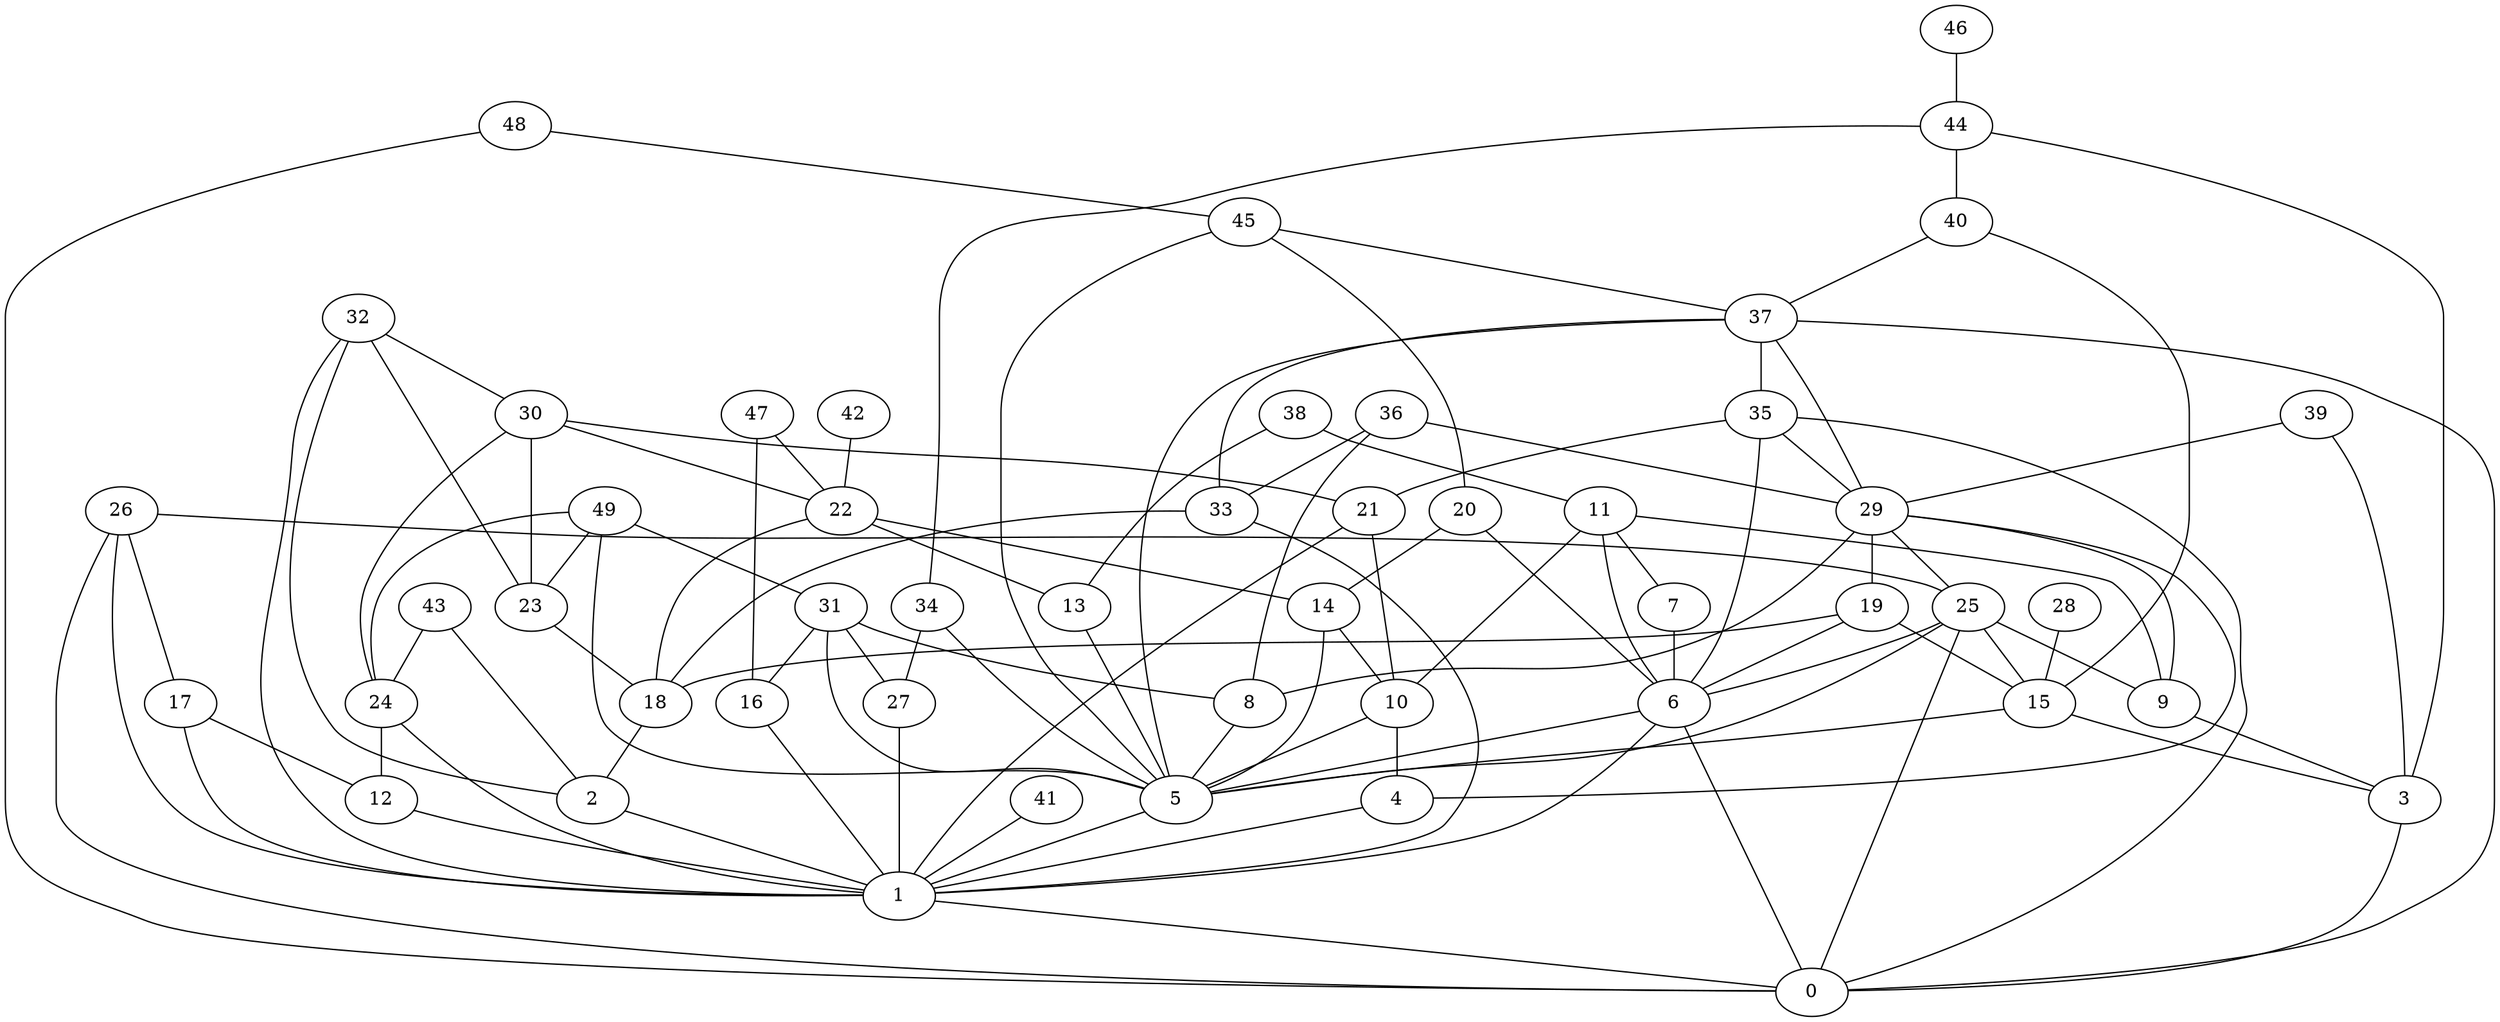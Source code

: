 /* Created by igraph 0.7.1 */
graph {
  graph [
    name="Powerlaw-Cluster Graph"
  ];
  0 [
    id=0
  ];
  1 [
    id=1
  ];
  2 [
    id=2
  ];
  3 [
    id=3
  ];
  4 [
    id=4
  ];
  5 [
    id=5
  ];
  6 [
    id=6
  ];
  7 [
    id=7
  ];
  8 [
    id=8
  ];
  9 [
    id=9
  ];
  10 [
    id=10
  ];
  11 [
    id=11
  ];
  12 [
    id=12
  ];
  13 [
    id=13
  ];
  14 [
    id=14
  ];
  15 [
    id=15
  ];
  16 [
    id=16
  ];
  17 [
    id=17
  ];
  18 [
    id=18
  ];
  19 [
    id=19
  ];
  20 [
    id=20
  ];
  21 [
    id=21
  ];
  22 [
    id=22
  ];
  23 [
    id=23
  ];
  24 [
    id=24
  ];
  25 [
    id=25
  ];
  26 [
    id=26
  ];
  27 [
    id=27
  ];
  28 [
    id=28
  ];
  29 [
    id=29
  ];
  30 [
    id=30
  ];
  31 [
    id=31
  ];
  32 [
    id=32
  ];
  33 [
    id=33
  ];
  34 [
    id=34
  ];
  35 [
    id=35
  ];
  36 [
    id=36
  ];
  37 [
    id=37
  ];
  38 [
    id=38
  ];
  39 [
    id=39
  ];
  40 [
    id=40
  ];
  41 [
    id=41
  ];
  42 [
    id=42
  ];
  43 [
    id=43
  ];
  44 [
    id=44
  ];
  45 [
    id=45
  ];
  46 [
    id=46
  ];
  47 [
    id=47
  ];
  48 [
    id=48
  ];
  49 [
    id=49
  ];

  1 -- 0;
  3 -- 0;
  37 -- 0;
  6 -- 0;
  48 -- 0;
  35 -- 0;
  25 -- 0;
  26 -- 0;
  33 -- 1;
  2 -- 1;
  4 -- 1;
  5 -- 1;
  6 -- 1;
  32 -- 1;
  41 -- 1;
  12 -- 1;
  16 -- 1;
  17 -- 1;
  21 -- 1;
  24 -- 1;
  26 -- 1;
  27 -- 1;
  32 -- 2;
  18 -- 2;
  43 -- 2;
  9 -- 3;
  39 -- 3;
  44 -- 3;
  15 -- 3;
  10 -- 4;
  29 -- 4;
  34 -- 5;
  37 -- 5;
  6 -- 5;
  8 -- 5;
  10 -- 5;
  13 -- 5;
  14 -- 5;
  45 -- 5;
  49 -- 5;
  25 -- 5;
  15 -- 5;
  31 -- 5;
  35 -- 6;
  7 -- 6;
  11 -- 6;
  19 -- 6;
  20 -- 6;
  25 -- 6;
  11 -- 7;
  31 -- 8;
  36 -- 8;
  29 -- 8;
  11 -- 9;
  25 -- 9;
  29 -- 9;
  11 -- 10;
  14 -- 10;
  21 -- 10;
  38 -- 11;
  24 -- 12;
  17 -- 12;
  38 -- 13;
  22 -- 13;
  20 -- 14;
  22 -- 14;
  40 -- 15;
  19 -- 15;
  25 -- 15;
  28 -- 15;
  47 -- 16;
  31 -- 16;
  26 -- 17;
  33 -- 18;
  19 -- 18;
  22 -- 18;
  23 -- 18;
  29 -- 19;
  45 -- 20;
  35 -- 21;
  30 -- 21;
  42 -- 22;
  47 -- 22;
  30 -- 22;
  32 -- 23;
  49 -- 23;
  30 -- 23;
  43 -- 24;
  30 -- 24;
  49 -- 24;
  26 -- 25;
  29 -- 25;
  34 -- 27;
  31 -- 27;
  35 -- 29;
  36 -- 29;
  37 -- 29;
  39 -- 29;
  32 -- 30;
  49 -- 31;
  36 -- 33;
  37 -- 33;
  44 -- 34;
  37 -- 35;
  40 -- 37;
  45 -- 37;
  44 -- 40;
  46 -- 44;
  48 -- 45;
}
